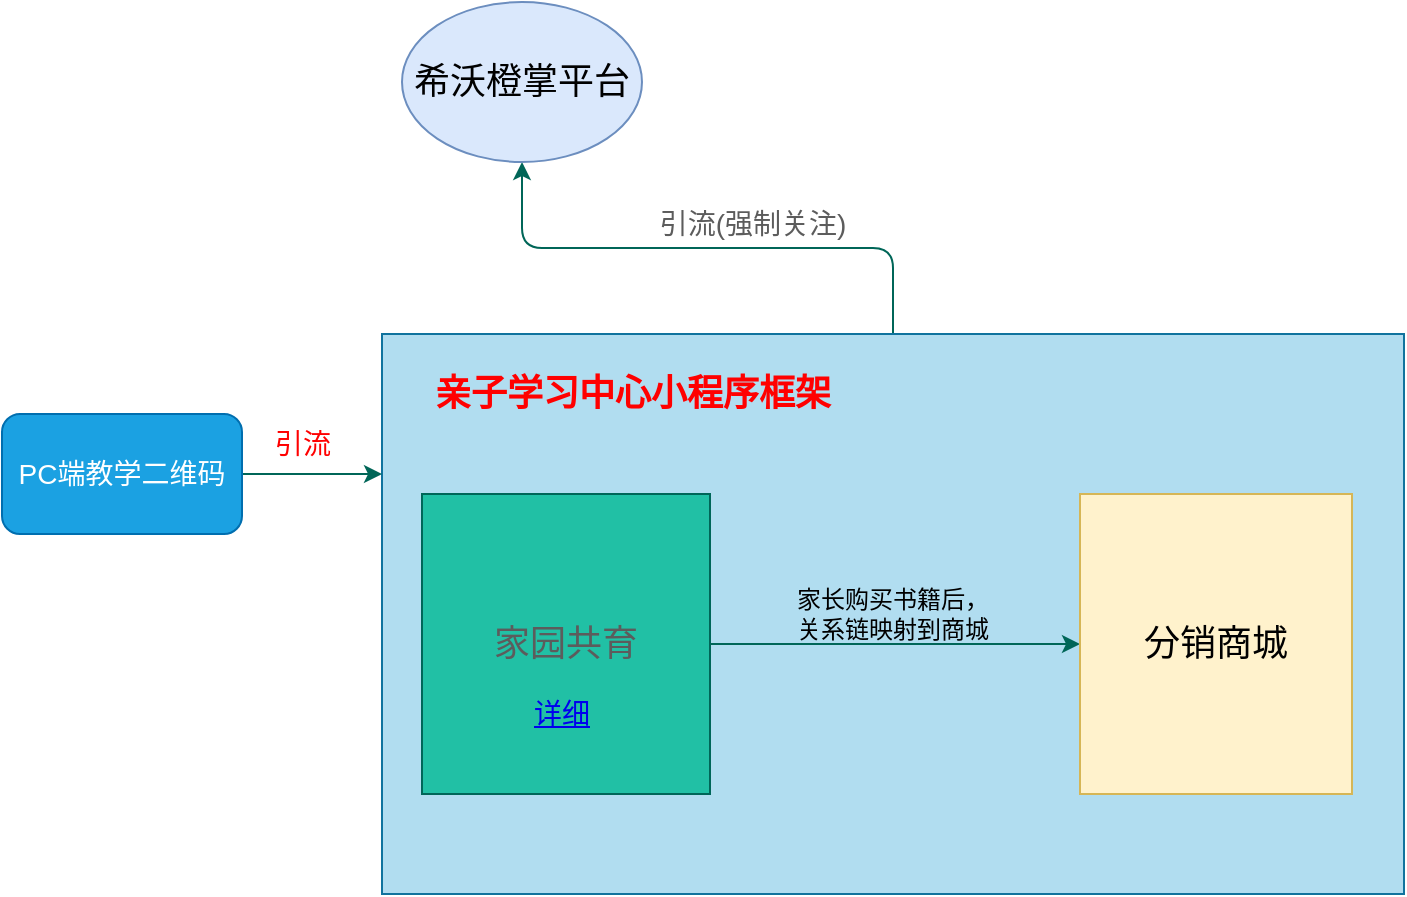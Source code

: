 <mxfile version="15.8.6" type="github">
  <diagram id="HKtOg7FvqVkkArwWiLkR" name="Page-1">
    <mxGraphModel dx="946" dy="470" grid="1" gridSize="10" guides="1" tooltips="1" connect="1" arrows="1" fold="1" page="1" pageScale="1" pageWidth="827" pageHeight="1169" math="0" shadow="0">
      <root>
        <mxCell id="0" />
        <mxCell id="1" parent="0" />
        <mxCell id="FCI9UHjk3fXekdvX8f5i-8" style="edgeStyle=orthogonalEdgeStyle;curved=0;rounded=1;sketch=0;orthogonalLoop=1;jettySize=auto;html=1;fontSize=18;fontColor=#5C5C5C;strokeColor=#006658;fillColor=#21C0A5;entryX=0.5;entryY=1;entryDx=0;entryDy=0;" edge="1" parent="1" source="FCI9UHjk3fXekdvX8f5i-3" target="FCI9UHjk3fXekdvX8f5i-7">
          <mxGeometry relative="1" as="geometry">
            <mxPoint x="270" y="110" as="targetPoint" />
          </mxGeometry>
        </mxCell>
        <mxCell id="FCI9UHjk3fXekdvX8f5i-3" value="家长购买书籍后，&lt;br&gt;关系链映射到商城" style="rounded=0;whiteSpace=wrap;html=1;sketch=0;fillColor=#b1ddf0;strokeColor=#10739e;" vertex="1" parent="1">
          <mxGeometry x="210" y="190" width="511" height="280" as="geometry" />
        </mxCell>
        <mxCell id="FCI9UHjk3fXekdvX8f5i-4" style="edgeStyle=orthogonalEdgeStyle;curved=0;rounded=1;sketch=0;orthogonalLoop=1;jettySize=auto;html=1;exitX=1;exitY=0.5;exitDx=0;exitDy=0;fontColor=#5C5C5C;strokeColor=#006658;fillColor=#21C0A5;" edge="1" parent="1" source="FCI9UHjk3fXekdvX8f5i-1" target="FCI9UHjk3fXekdvX8f5i-2">
          <mxGeometry relative="1" as="geometry" />
        </mxCell>
        <mxCell id="FCI9UHjk3fXekdvX8f5i-1" value="&lt;font style=&quot;font-size: 18px&quot;&gt;家园共育&lt;/font&gt;" style="rounded=0;whiteSpace=wrap;html=1;sketch=0;fillColor=#21C0A5;strokeColor=#006658;fontColor=#5C5C5C;" vertex="1" parent="1">
          <mxGeometry x="230" y="270" width="144" height="150" as="geometry" />
        </mxCell>
        <mxCell id="FCI9UHjk3fXekdvX8f5i-2" value="&lt;font style=&quot;font-size: 18px&quot;&gt;分销商城&lt;/font&gt;" style="rounded=0;whiteSpace=wrap;html=1;sketch=0;fillColor=#fff2cc;strokeColor=#d6b656;" vertex="1" parent="1">
          <mxGeometry x="559" y="270" width="136" height="150" as="geometry" />
        </mxCell>
        <mxCell id="FCI9UHjk3fXekdvX8f5i-6" value="亲子学习中心小程序框架" style="text;html=1;align=center;verticalAlign=middle;resizable=0;points=[];autosize=1;strokeColor=none;fillColor=none;fontColor=#FF0000;fontSize=18;fontStyle=1" vertex="1" parent="1">
          <mxGeometry x="230" y="205" width="210" height="30" as="geometry" />
        </mxCell>
        <mxCell id="FCI9UHjk3fXekdvX8f5i-7" value="希沃橙掌平台" style="ellipse;whiteSpace=wrap;html=1;rounded=0;sketch=0;fontSize=18;strokeColor=#6c8ebf;fillColor=#dae8fc;" vertex="1" parent="1">
          <mxGeometry x="220" y="24" width="120" height="80" as="geometry" />
        </mxCell>
        <mxCell id="FCI9UHjk3fXekdvX8f5i-9" value="引流(强制关注)" style="text;html=1;align=center;verticalAlign=middle;resizable=0;points=[];autosize=1;strokeColor=none;fillColor=none;fontSize=14;fontColor=#5C5C5C;" vertex="1" parent="1">
          <mxGeometry x="340" y="125" width="110" height="20" as="geometry" />
        </mxCell>
        <mxCell id="FCI9UHjk3fXekdvX8f5i-11" style="edgeStyle=orthogonalEdgeStyle;curved=0;rounded=1;sketch=0;orthogonalLoop=1;jettySize=auto;html=1;entryX=0;entryY=0.25;entryDx=0;entryDy=0;fontSize=14;fontColor=#FF0000;strokeColor=#006658;fillColor=#21C0A5;" edge="1" parent="1" source="FCI9UHjk3fXekdvX8f5i-10" target="FCI9UHjk3fXekdvX8f5i-3">
          <mxGeometry relative="1" as="geometry" />
        </mxCell>
        <mxCell id="FCI9UHjk3fXekdvX8f5i-10" value="PC端教学二维码" style="rounded=1;whiteSpace=wrap;html=1;sketch=0;fontSize=14;strokeColor=#006EAF;fillColor=#1ba1e2;fontColor=#ffffff;" vertex="1" parent="1">
          <mxGeometry x="20" y="230" width="120" height="60" as="geometry" />
        </mxCell>
        <mxCell id="FCI9UHjk3fXekdvX8f5i-15" value="引流" style="text;html=1;align=center;verticalAlign=middle;resizable=0;points=[];autosize=1;strokeColor=none;fillColor=none;fontSize=14;fontColor=#FF0000;" vertex="1" parent="1">
          <mxGeometry x="150" y="235" width="40" height="20" as="geometry" />
        </mxCell>
        <UserObject label="详细" link="https://www.draw.io" id="FCI9UHjk3fXekdvX8f5i-16">
          <mxCell style="text;html=1;strokeColor=none;fillColor=none;whiteSpace=wrap;align=center;verticalAlign=middle;fontColor=#0000EE;fontStyle=4;rounded=0;sketch=0;fontSize=14;" vertex="1" parent="1">
            <mxGeometry x="270" y="360" width="60" height="40" as="geometry" />
          </mxCell>
        </UserObject>
      </root>
    </mxGraphModel>
  </diagram>
</mxfile>
